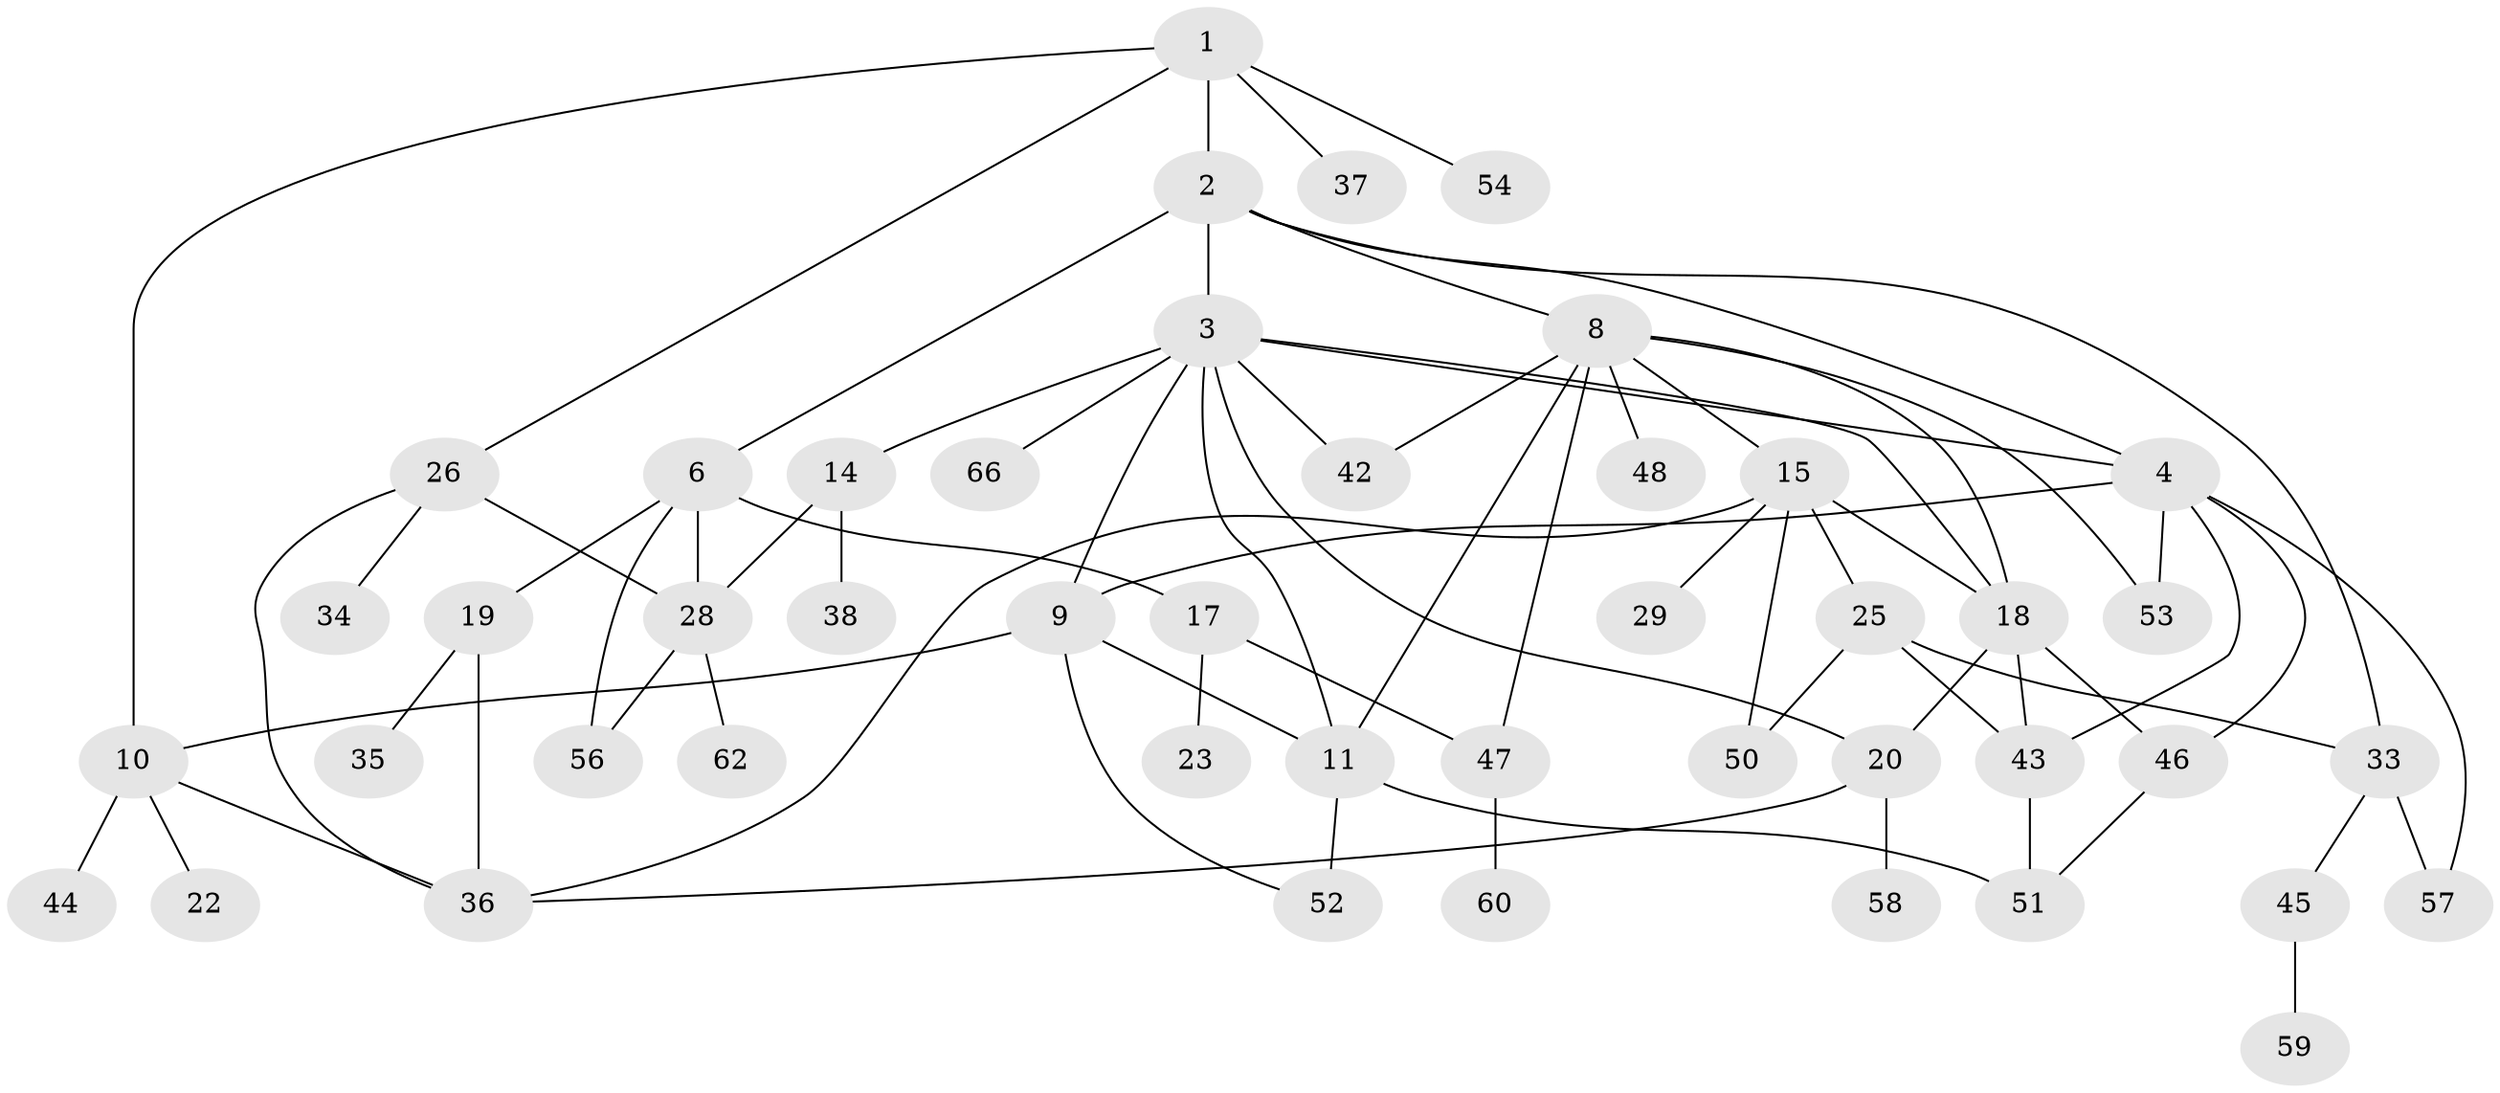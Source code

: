 // original degree distribution, {3: 0.16417910447761194, 6: 0.029850746268656716, 5: 0.16417910447761194, 4: 0.16417910447761194, 2: 0.208955223880597, 1: 0.26865671641791045}
// Generated by graph-tools (version 1.1) at 2025/10/02/27/25 16:10:55]
// undirected, 46 vertices, 72 edges
graph export_dot {
graph [start="1"]
  node [color=gray90,style=filled];
  1 [super="+5"];
  2;
  3 [super="+7"];
  4 [super="+16"];
  6 [super="+65"];
  8 [super="+13"];
  9 [super="+63"];
  10 [super="+12"];
  11;
  14;
  15 [super="+24"];
  17 [super="+32"];
  18 [super="+30"];
  19;
  20 [super="+21"];
  22 [super="+67"];
  23;
  25 [super="+31"];
  26 [super="+27"];
  28 [super="+40"];
  29;
  33 [super="+39"];
  34;
  35;
  36 [super="+64"];
  37 [super="+41"];
  38;
  42;
  43 [super="+49"];
  44;
  45;
  46;
  47 [super="+61"];
  48;
  50;
  51 [super="+55"];
  52;
  53;
  54;
  56;
  57;
  58;
  59;
  60;
  62;
  66;
  1 -- 2;
  1 -- 54;
  1 -- 26;
  1 -- 10;
  1 -- 37;
  2 -- 3;
  2 -- 4;
  2 -- 6;
  2 -- 8;
  2 -- 33;
  3 -- 18;
  3 -- 42;
  3 -- 66;
  3 -- 4;
  3 -- 20;
  3 -- 9;
  3 -- 11;
  3 -- 14;
  4 -- 53;
  4 -- 9;
  4 -- 57;
  4 -- 46;
  4 -- 43;
  6 -- 17;
  6 -- 19;
  6 -- 56;
  6 -- 28;
  8 -- 15;
  8 -- 18;
  8 -- 42;
  8 -- 48;
  8 -- 53;
  8 -- 11;
  8 -- 47;
  9 -- 10;
  9 -- 52;
  9 -- 11;
  10 -- 22;
  10 -- 44;
  10 -- 36;
  11 -- 52;
  11 -- 51;
  14 -- 38;
  14 -- 28;
  15 -- 50;
  15 -- 36;
  15 -- 25;
  15 -- 18;
  15 -- 29;
  17 -- 23;
  17 -- 47;
  18 -- 43;
  18 -- 20 [weight=2];
  18 -- 46;
  19 -- 35;
  19 -- 36;
  20 -- 58;
  20 -- 36;
  25 -- 50;
  25 -- 43;
  25 -- 33;
  26 -- 28;
  26 -- 34;
  26 -- 36;
  28 -- 56;
  28 -- 62;
  33 -- 45;
  33 -- 57 [weight=2];
  43 -- 51;
  45 -- 59;
  46 -- 51;
  47 -- 60;
}
